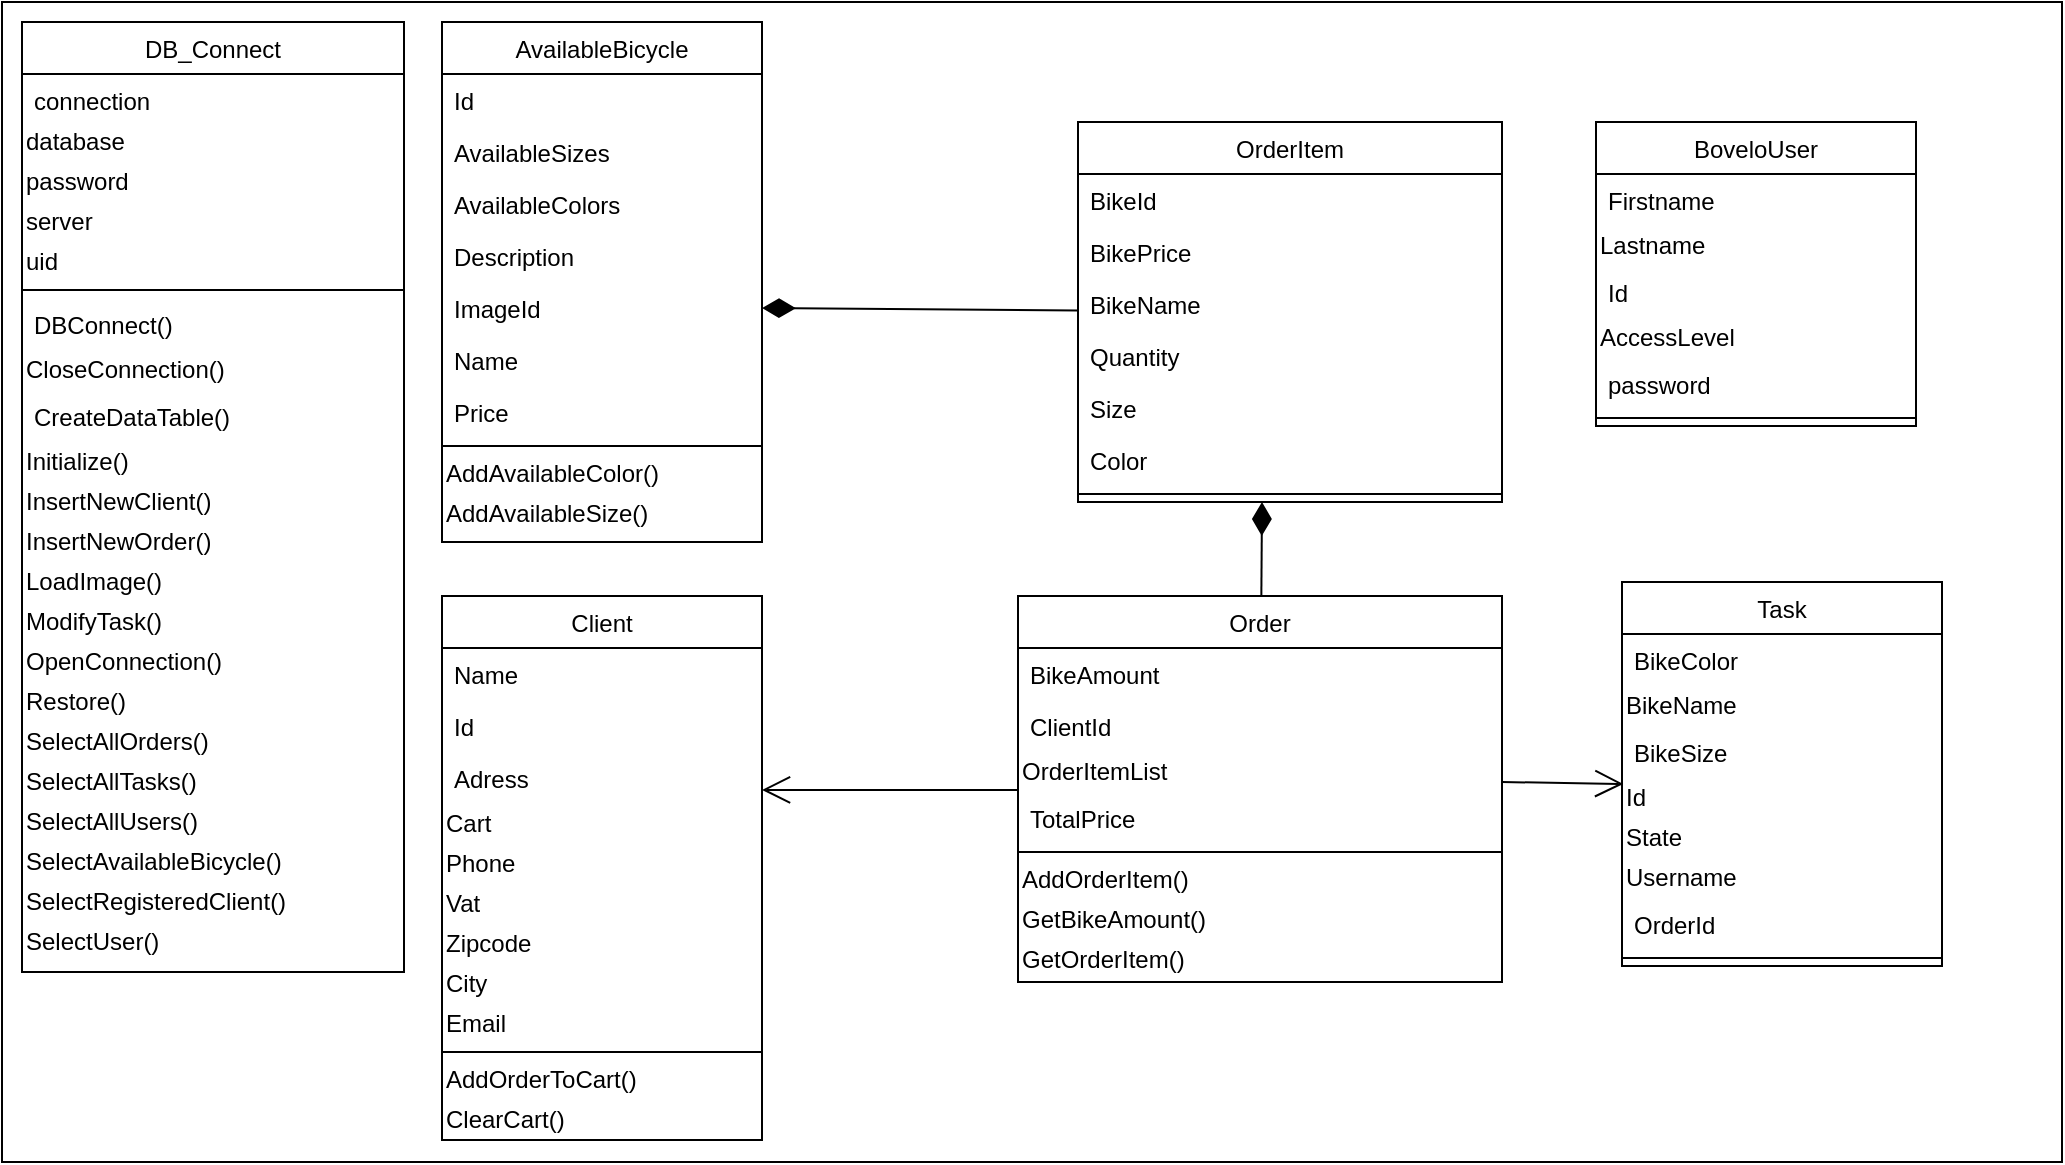 <mxfile version="14.4.4" type="github"><diagram id="C5RBs43oDa-KdzZeNtuy" name="Page-1"><mxGraphModel dx="1662" dy="762" grid="1" gridSize="10" guides="1" tooltips="1" connect="1" arrows="1" fold="1" page="1" pageScale="1" pageWidth="827" pageHeight="1169" math="0" shadow="0"><root><mxCell id="WIyWlLk6GJQsqaUBKTNV-0"/><mxCell id="WIyWlLk6GJQsqaUBKTNV-1" parent="WIyWlLk6GJQsqaUBKTNV-0"/><mxCell id="3mNlz_V_eJk0ZFG1riOn-0" value="" style="rounded=0;whiteSpace=wrap;html=1;" vertex="1" parent="WIyWlLk6GJQsqaUBKTNV-1"><mxGeometry x="30" y="150" width="1030" height="580" as="geometry"/></mxCell><mxCell id="zkfFHV4jXpPFQw0GAbJ--0" value="AvailableBicycle" style="swimlane;fontStyle=0;align=center;verticalAlign=top;childLayout=stackLayout;horizontal=1;startSize=26;horizontalStack=0;resizeParent=1;resizeLast=0;collapsible=1;marginBottom=0;rounded=0;shadow=0;strokeWidth=1;" parent="WIyWlLk6GJQsqaUBKTNV-1" vertex="1"><mxGeometry x="250" y="160" width="160" height="260" as="geometry"><mxRectangle x="230" y="140" width="160" height="26" as="alternateBounds"/></mxGeometry></mxCell><mxCell id="zkfFHV4jXpPFQw0GAbJ--1" value="Id" style="text;align=left;verticalAlign=top;spacingLeft=4;spacingRight=4;overflow=hidden;rotatable=0;points=[[0,0.5],[1,0.5]];portConstraint=eastwest;" parent="zkfFHV4jXpPFQw0GAbJ--0" vertex="1"><mxGeometry y="26" width="160" height="26" as="geometry"/></mxCell><mxCell id="zkfFHV4jXpPFQw0GAbJ--2" value="AvailableSizes" style="text;align=left;verticalAlign=top;spacingLeft=4;spacingRight=4;overflow=hidden;rotatable=0;points=[[0,0.5],[1,0.5]];portConstraint=eastwest;rounded=0;shadow=0;html=0;" parent="zkfFHV4jXpPFQw0GAbJ--0" vertex="1"><mxGeometry y="52" width="160" height="26" as="geometry"/></mxCell><mxCell id="5IjEGjdzJUVW3Y-6-HBs-3" value="AvailableColors" style="text;align=left;verticalAlign=top;spacingLeft=4;spacingRight=4;overflow=hidden;rotatable=0;points=[[0,0.5],[1,0.5]];portConstraint=eastwest;rounded=0;shadow=0;html=0;" parent="zkfFHV4jXpPFQw0GAbJ--0" vertex="1"><mxGeometry y="78" width="160" height="26" as="geometry"/></mxCell><mxCell id="zkfFHV4jXpPFQw0GAbJ--3" value="Description" style="text;align=left;verticalAlign=top;spacingLeft=4;spacingRight=4;overflow=hidden;rotatable=0;points=[[0,0.5],[1,0.5]];portConstraint=eastwest;rounded=0;shadow=0;html=0;" parent="zkfFHV4jXpPFQw0GAbJ--0" vertex="1"><mxGeometry y="104" width="160" height="26" as="geometry"/></mxCell><mxCell id="5IjEGjdzJUVW3Y-6-HBs-0" value="ImageId" style="text;align=left;verticalAlign=top;spacingLeft=4;spacingRight=4;overflow=hidden;rotatable=0;points=[[0,0.5],[1,0.5]];portConstraint=eastwest;rounded=0;shadow=0;html=0;" parent="zkfFHV4jXpPFQw0GAbJ--0" vertex="1"><mxGeometry y="130" width="160" height="26" as="geometry"/></mxCell><mxCell id="5IjEGjdzJUVW3Y-6-HBs-4" value="Name" style="text;align=left;verticalAlign=top;spacingLeft=4;spacingRight=4;overflow=hidden;rotatable=0;points=[[0,0.5],[1,0.5]];portConstraint=eastwest;rounded=0;shadow=0;html=0;" parent="zkfFHV4jXpPFQw0GAbJ--0" vertex="1"><mxGeometry y="156" width="160" height="26" as="geometry"/></mxCell><mxCell id="5IjEGjdzJUVW3Y-6-HBs-25" value="Price" style="text;align=left;verticalAlign=top;spacingLeft=4;spacingRight=4;overflow=hidden;rotatable=0;points=[[0,0.5],[1,0.5]];portConstraint=eastwest;rounded=0;shadow=0;html=0;" parent="zkfFHV4jXpPFQw0GAbJ--0" vertex="1"><mxGeometry y="182" width="160" height="26" as="geometry"/></mxCell><mxCell id="zkfFHV4jXpPFQw0GAbJ--4" value="" style="line;html=1;strokeWidth=1;align=left;verticalAlign=middle;spacingTop=-1;spacingLeft=3;spacingRight=3;rotatable=0;labelPosition=right;points=[];portConstraint=eastwest;" parent="zkfFHV4jXpPFQw0GAbJ--0" vertex="1"><mxGeometry y="208" width="160" height="8" as="geometry"/></mxCell><mxCell id="7hfC4-UhawrkDIS8SEty-41" value="AddAvailableColor()" style="text;html=1;strokeColor=none;fillColor=none;align=left;verticalAlign=middle;whiteSpace=wrap;rounded=0;" parent="zkfFHV4jXpPFQw0GAbJ--0" vertex="1"><mxGeometry y="216" width="160" height="20" as="geometry"/></mxCell><mxCell id="7hfC4-UhawrkDIS8SEty-42" value="AddAvailableSize()" style="text;html=1;strokeColor=none;fillColor=none;align=left;verticalAlign=middle;whiteSpace=wrap;rounded=0;" parent="zkfFHV4jXpPFQw0GAbJ--0" vertex="1"><mxGeometry y="236" width="160" height="20" as="geometry"/></mxCell><mxCell id="zkfFHV4jXpPFQw0GAbJ--6" value="Client" style="swimlane;fontStyle=0;align=center;verticalAlign=top;childLayout=stackLayout;horizontal=1;startSize=26;horizontalStack=0;resizeParent=1;resizeLast=0;collapsible=1;marginBottom=0;rounded=0;shadow=0;strokeWidth=1;" parent="WIyWlLk6GJQsqaUBKTNV-1" vertex="1"><mxGeometry x="250" y="447" width="160" height="272" as="geometry"><mxRectangle x="130" y="380" width="160" height="26" as="alternateBounds"/></mxGeometry></mxCell><mxCell id="zkfFHV4jXpPFQw0GAbJ--7" value="Name" style="text;align=left;verticalAlign=top;spacingLeft=4;spacingRight=4;overflow=hidden;rotatable=0;points=[[0,0.5],[1,0.5]];portConstraint=eastwest;" parent="zkfFHV4jXpPFQw0GAbJ--6" vertex="1"><mxGeometry y="26" width="160" height="26" as="geometry"/></mxCell><mxCell id="zkfFHV4jXpPFQw0GAbJ--8" value="Id" style="text;align=left;verticalAlign=top;spacingLeft=4;spacingRight=4;overflow=hidden;rotatable=0;points=[[0,0.5],[1,0.5]];portConstraint=eastwest;rounded=0;shadow=0;html=0;" parent="zkfFHV4jXpPFQw0GAbJ--6" vertex="1"><mxGeometry y="52" width="160" height="26" as="geometry"/></mxCell><mxCell id="zzUsB0hi2R7uYOPYlmb--7" value="Adress" style="text;align=left;verticalAlign=top;spacingLeft=4;spacingRight=4;overflow=hidden;rotatable=0;points=[[0,0.5],[1,0.5]];portConstraint=eastwest;rounded=0;shadow=0;html=0;" parent="zkfFHV4jXpPFQw0GAbJ--6" vertex="1"><mxGeometry y="78" width="160" height="26" as="geometry"/></mxCell><mxCell id="7hfC4-UhawrkDIS8SEty-28" value="Cart" style="text;html=1;strokeColor=none;fillColor=none;align=left;verticalAlign=middle;whiteSpace=wrap;rounded=0;" parent="zkfFHV4jXpPFQw0GAbJ--6" vertex="1"><mxGeometry y="104" width="160" height="20" as="geometry"/></mxCell><mxCell id="7hfC4-UhawrkDIS8SEty-31" value="Phone" style="text;html=1;strokeColor=none;fillColor=none;align=left;verticalAlign=middle;whiteSpace=wrap;rounded=0;" parent="zkfFHV4jXpPFQw0GAbJ--6" vertex="1"><mxGeometry y="124" width="160" height="20" as="geometry"/></mxCell><mxCell id="7hfC4-UhawrkDIS8SEty-33" value="Vat" style="text;html=1;strokeColor=none;fillColor=none;align=left;verticalAlign=middle;whiteSpace=wrap;rounded=0;" parent="zkfFHV4jXpPFQw0GAbJ--6" vertex="1"><mxGeometry y="144" width="160" height="20" as="geometry"/></mxCell><mxCell id="7hfC4-UhawrkDIS8SEty-32" value="Zipcode" style="text;html=1;strokeColor=none;fillColor=none;align=left;verticalAlign=middle;whiteSpace=wrap;rounded=0;" parent="zkfFHV4jXpPFQw0GAbJ--6" vertex="1"><mxGeometry y="164" width="160" height="20" as="geometry"/></mxCell><mxCell id="7hfC4-UhawrkDIS8SEty-27" value="City" style="text;html=1;strokeColor=none;fillColor=none;align=left;verticalAlign=middle;whiteSpace=wrap;rounded=0;" parent="zkfFHV4jXpPFQw0GAbJ--6" vertex="1"><mxGeometry y="184" width="160" height="20" as="geometry"/></mxCell><mxCell id="7hfC4-UhawrkDIS8SEty-26" value="Email" style="text;html=1;strokeColor=none;fillColor=none;align=left;verticalAlign=middle;whiteSpace=wrap;rounded=0;" parent="zkfFHV4jXpPFQw0GAbJ--6" vertex="1"><mxGeometry y="204" width="160" height="20" as="geometry"/></mxCell><mxCell id="zkfFHV4jXpPFQw0GAbJ--9" value="" style="line;html=1;strokeWidth=1;align=left;verticalAlign=middle;spacingTop=-1;spacingLeft=3;spacingRight=3;rotatable=0;labelPosition=right;points=[];portConstraint=eastwest;" parent="zkfFHV4jXpPFQw0GAbJ--6" vertex="1"><mxGeometry y="224" width="160" height="8" as="geometry"/></mxCell><mxCell id="7hfC4-UhawrkDIS8SEty-29" value="AddOrderToCart()" style="text;html=1;strokeColor=none;fillColor=none;align=left;verticalAlign=middle;whiteSpace=wrap;rounded=0;" parent="zkfFHV4jXpPFQw0GAbJ--6" vertex="1"><mxGeometry y="232" width="160" height="20" as="geometry"/></mxCell><mxCell id="7hfC4-UhawrkDIS8SEty-30" value="ClearCart()" style="text;html=1;strokeColor=none;fillColor=none;align=left;verticalAlign=middle;whiteSpace=wrap;rounded=0;" parent="zkfFHV4jXpPFQw0GAbJ--6" vertex="1"><mxGeometry y="252" width="160" height="20" as="geometry"/></mxCell><mxCell id="zkfFHV4jXpPFQw0GAbJ--17" value="OrderItem" style="swimlane;fontStyle=0;align=center;verticalAlign=top;childLayout=stackLayout;horizontal=1;startSize=26;horizontalStack=0;resizeParent=1;resizeLast=0;collapsible=1;marginBottom=0;rounded=0;shadow=0;strokeWidth=1;" parent="WIyWlLk6GJQsqaUBKTNV-1" vertex="1"><mxGeometry x="568" y="210" width="212" height="190" as="geometry"><mxRectangle x="550" y="140" width="160" height="26" as="alternateBounds"/></mxGeometry></mxCell><mxCell id="zkfFHV4jXpPFQw0GAbJ--19" value="BikeId" style="text;align=left;verticalAlign=top;spacingLeft=4;spacingRight=4;overflow=hidden;rotatable=0;points=[[0,0.5],[1,0.5]];portConstraint=eastwest;rounded=0;shadow=0;html=0;" parent="zkfFHV4jXpPFQw0GAbJ--17" vertex="1"><mxGeometry y="26" width="212" height="26" as="geometry"/></mxCell><mxCell id="5IjEGjdzJUVW3Y-6-HBs-24" value="BikePrice" style="text;align=left;verticalAlign=top;spacingLeft=4;spacingRight=4;overflow=hidden;rotatable=0;points=[[0,0.5],[1,0.5]];portConstraint=eastwest;rounded=0;shadow=0;html=0;" parent="zkfFHV4jXpPFQw0GAbJ--17" vertex="1"><mxGeometry y="52" width="212" height="26" as="geometry"/></mxCell><mxCell id="zzUsB0hi2R7uYOPYlmb--0" value="BikeName" style="text;align=left;verticalAlign=top;spacingLeft=4;spacingRight=4;overflow=hidden;rotatable=0;points=[[0,0.5],[1,0.5]];portConstraint=eastwest;rounded=0;shadow=0;html=0;" parent="zkfFHV4jXpPFQw0GAbJ--17" vertex="1"><mxGeometry y="78" width="212" height="26" as="geometry"/></mxCell><mxCell id="zkfFHV4jXpPFQw0GAbJ--18" value="Quantity" style="text;align=left;verticalAlign=top;spacingLeft=4;spacingRight=4;overflow=hidden;rotatable=0;points=[[0,0.5],[1,0.5]];portConstraint=eastwest;" parent="zkfFHV4jXpPFQw0GAbJ--17" vertex="1"><mxGeometry y="104" width="212" height="26" as="geometry"/></mxCell><mxCell id="5IjEGjdzJUVW3Y-6-HBs-27" value="Size" style="text;align=left;verticalAlign=top;spacingLeft=4;spacingRight=4;overflow=hidden;rotatable=0;points=[[0,0.5],[1,0.5]];portConstraint=eastwest;rounded=0;shadow=0;html=0;" parent="zkfFHV4jXpPFQw0GAbJ--17" vertex="1"><mxGeometry y="130" width="212" height="26" as="geometry"/></mxCell><mxCell id="5IjEGjdzJUVW3Y-6-HBs-26" value="Color" style="text;align=left;verticalAlign=top;spacingLeft=4;spacingRight=4;overflow=hidden;rotatable=0;points=[[0,0.5],[1,0.5]];portConstraint=eastwest;rounded=0;shadow=0;html=0;" parent="zkfFHV4jXpPFQw0GAbJ--17" vertex="1"><mxGeometry y="156" width="212" height="26" as="geometry"/></mxCell><mxCell id="zkfFHV4jXpPFQw0GAbJ--23" value="" style="line;html=1;strokeWidth=1;align=left;verticalAlign=middle;spacingTop=-1;spacingLeft=3;spacingRight=3;rotatable=0;labelPosition=right;points=[];portConstraint=eastwest;" parent="zkfFHV4jXpPFQw0GAbJ--17" vertex="1"><mxGeometry y="182" width="212" height="8" as="geometry"/></mxCell><mxCell id="5IjEGjdzJUVW3Y-6-HBs-9" value="Order" style="swimlane;fontStyle=0;align=center;verticalAlign=top;childLayout=stackLayout;horizontal=1;startSize=26;horizontalStack=0;resizeParent=1;resizeLast=0;collapsible=1;marginBottom=0;rounded=0;shadow=0;strokeWidth=1;" parent="WIyWlLk6GJQsqaUBKTNV-1" vertex="1"><mxGeometry x="538" y="447" width="242" height="193" as="geometry"><mxRectangle x="550" y="140" width="160" height="26" as="alternateBounds"/></mxGeometry></mxCell><mxCell id="5IjEGjdzJUVW3Y-6-HBs-11" value="BikeAmount" style="text;align=left;verticalAlign=top;spacingLeft=4;spacingRight=4;overflow=hidden;rotatable=0;points=[[0,0.5],[1,0.5]];portConstraint=eastwest;rounded=0;shadow=0;html=0;" parent="5IjEGjdzJUVW3Y-6-HBs-9" vertex="1"><mxGeometry y="26" width="242" height="26" as="geometry"/></mxCell><mxCell id="5IjEGjdzJUVW3Y-6-HBs-12" value="ClientId" style="text;align=left;verticalAlign=top;spacingLeft=4;spacingRight=4;overflow=hidden;rotatable=0;points=[[0,0.5],[1,0.5]];portConstraint=eastwest;rounded=0;shadow=0;html=0;" parent="5IjEGjdzJUVW3Y-6-HBs-9" vertex="1"><mxGeometry y="52" width="242" height="26" as="geometry"/></mxCell><mxCell id="7hfC4-UhawrkDIS8SEty-34" value="OrderItemList" style="text;html=1;strokeColor=none;fillColor=none;align=left;verticalAlign=middle;whiteSpace=wrap;rounded=0;" parent="5IjEGjdzJUVW3Y-6-HBs-9" vertex="1"><mxGeometry y="78" width="242" height="20" as="geometry"/></mxCell><mxCell id="5IjEGjdzJUVW3Y-6-HBs-23" value="TotalPrice" style="text;align=left;verticalAlign=top;spacingLeft=4;spacingRight=4;overflow=hidden;rotatable=0;points=[[0,0.5],[1,0.5]];portConstraint=eastwest;rounded=0;shadow=0;html=0;" parent="5IjEGjdzJUVW3Y-6-HBs-9" vertex="1"><mxGeometry y="98" width="242" height="26" as="geometry"/></mxCell><mxCell id="5IjEGjdzJUVW3Y-6-HBs-13" value="" style="line;html=1;strokeWidth=1;align=left;verticalAlign=middle;spacingTop=-1;spacingLeft=3;spacingRight=3;rotatable=0;labelPosition=right;points=[];portConstraint=eastwest;" parent="5IjEGjdzJUVW3Y-6-HBs-9" vertex="1"><mxGeometry y="124" width="242" height="8" as="geometry"/></mxCell><mxCell id="7hfC4-UhawrkDIS8SEty-35" value="AddOrderItem()" style="text;html=1;strokeColor=none;fillColor=none;align=left;verticalAlign=middle;whiteSpace=wrap;rounded=0;" parent="5IjEGjdzJUVW3Y-6-HBs-9" vertex="1"><mxGeometry y="132" width="242" height="20" as="geometry"/></mxCell><mxCell id="7hfC4-UhawrkDIS8SEty-36" value="GetBikeAmount()" style="text;html=1;strokeColor=none;fillColor=none;align=left;verticalAlign=middle;whiteSpace=wrap;rounded=0;" parent="5IjEGjdzJUVW3Y-6-HBs-9" vertex="1"><mxGeometry y="152" width="242" height="20" as="geometry"/></mxCell><mxCell id="7hfC4-UhawrkDIS8SEty-37" value="GetOrderItem()" style="text;html=1;strokeColor=none;fillColor=none;align=left;verticalAlign=middle;whiteSpace=wrap;rounded=0;" parent="5IjEGjdzJUVW3Y-6-HBs-9" vertex="1"><mxGeometry y="172" width="242" height="20" as="geometry"/></mxCell><mxCell id="5IjEGjdzJUVW3Y-6-HBs-16" value="BoveloUser" style="swimlane;fontStyle=0;align=center;verticalAlign=top;childLayout=stackLayout;horizontal=1;startSize=26;horizontalStack=0;resizeParent=1;resizeLast=0;collapsible=1;marginBottom=0;rounded=0;shadow=0;strokeWidth=1;" parent="WIyWlLk6GJQsqaUBKTNV-1" vertex="1"><mxGeometry x="827" y="210" width="160" height="152" as="geometry"><mxRectangle x="130" y="380" width="160" height="26" as="alternateBounds"/></mxGeometry></mxCell><mxCell id="5IjEGjdzJUVW3Y-6-HBs-17" value="Firstname" style="text;align=left;verticalAlign=top;spacingLeft=4;spacingRight=4;overflow=hidden;rotatable=0;points=[[0,0.5],[1,0.5]];portConstraint=eastwest;" parent="5IjEGjdzJUVW3Y-6-HBs-16" vertex="1"><mxGeometry y="26" width="160" height="26" as="geometry"/></mxCell><mxCell id="7hfC4-UhawrkDIS8SEty-39" value="Lastname" style="text;html=1;strokeColor=none;fillColor=none;align=left;verticalAlign=middle;whiteSpace=wrap;rounded=0;" parent="5IjEGjdzJUVW3Y-6-HBs-16" vertex="1"><mxGeometry y="52" width="160" height="20" as="geometry"/></mxCell><mxCell id="5IjEGjdzJUVW3Y-6-HBs-18" value="Id" style="text;align=left;verticalAlign=top;spacingLeft=4;spacingRight=4;overflow=hidden;rotatable=0;points=[[0,0.5],[1,0.5]];portConstraint=eastwest;rounded=0;shadow=0;html=0;" parent="5IjEGjdzJUVW3Y-6-HBs-16" vertex="1"><mxGeometry y="72" width="160" height="26" as="geometry"/></mxCell><mxCell id="7hfC4-UhawrkDIS8SEty-40" value="AccessLevel" style="text;html=1;strokeColor=none;fillColor=none;align=left;verticalAlign=middle;whiteSpace=wrap;rounded=0;" parent="5IjEGjdzJUVW3Y-6-HBs-16" vertex="1"><mxGeometry y="98" width="160" height="20" as="geometry"/></mxCell><mxCell id="5IjEGjdzJUVW3Y-6-HBs-19" value="password" style="text;align=left;verticalAlign=top;spacingLeft=4;spacingRight=4;overflow=hidden;rotatable=0;points=[[0,0.5],[1,0.5]];portConstraint=eastwest;rounded=0;shadow=0;html=0;" parent="5IjEGjdzJUVW3Y-6-HBs-16" vertex="1"><mxGeometry y="118" width="160" height="26" as="geometry"/></mxCell><mxCell id="5IjEGjdzJUVW3Y-6-HBs-20" value="" style="line;html=1;strokeWidth=1;align=left;verticalAlign=middle;spacingTop=-1;spacingLeft=3;spacingRight=3;rotatable=0;labelPosition=right;points=[];portConstraint=eastwest;" parent="5IjEGjdzJUVW3Y-6-HBs-16" vertex="1"><mxGeometry y="144" width="160" height="8" as="geometry"/></mxCell><mxCell id="5IjEGjdzJUVW3Y-6-HBs-21" value="" style="endArrow=diamondThin;html=1;startArrow=none;startFill=0;targetPerimeterSpacing=0;sourcePerimeterSpacing=0;strokeWidth=1;startSize=14;endSize=14;endFill=1;" parent="WIyWlLk6GJQsqaUBKTNV-1" source="5IjEGjdzJUVW3Y-6-HBs-9" edge="1"><mxGeometry width="50" height="50" relative="1" as="geometry"><mxPoint x="490" y="235" as="sourcePoint"/><mxPoint x="660" y="400" as="targetPoint"/><Array as="points"/></mxGeometry></mxCell><mxCell id="5IjEGjdzJUVW3Y-6-HBs-30" value="DB_Connect" style="swimlane;fontStyle=0;align=center;verticalAlign=top;childLayout=stackLayout;horizontal=1;startSize=26;horizontalStack=0;resizeParent=1;resizeLast=0;collapsible=1;marginBottom=0;rounded=0;shadow=0;strokeWidth=1;" parent="WIyWlLk6GJQsqaUBKTNV-1" vertex="1"><mxGeometry x="40" y="160" width="191" height="475" as="geometry"><mxRectangle x="340" y="380" width="170" height="26" as="alternateBounds"/></mxGeometry></mxCell><mxCell id="5IjEGjdzJUVW3Y-6-HBs-31" value="connection&#10;" style="text;align=left;verticalAlign=top;spacingLeft=4;spacingRight=4;overflow=hidden;rotatable=0;points=[[0,0.5],[1,0.5]];portConstraint=eastwest;" parent="5IjEGjdzJUVW3Y-6-HBs-30" vertex="1"><mxGeometry y="26" width="191" height="24" as="geometry"/></mxCell><mxCell id="7hfC4-UhawrkDIS8SEty-0" value="database" style="text;html=1;strokeColor=none;fillColor=none;align=left;verticalAlign=middle;whiteSpace=wrap;rounded=0;" parent="5IjEGjdzJUVW3Y-6-HBs-30" vertex="1"><mxGeometry y="50" width="191" height="20" as="geometry"/></mxCell><mxCell id="7hfC4-UhawrkDIS8SEty-3" value="password" style="text;html=1;strokeColor=none;fillColor=none;align=left;verticalAlign=middle;whiteSpace=wrap;rounded=0;" parent="5IjEGjdzJUVW3Y-6-HBs-30" vertex="1"><mxGeometry y="70" width="191" height="20" as="geometry"/></mxCell><mxCell id="7hfC4-UhawrkDIS8SEty-1" value="server" style="text;html=1;strokeColor=none;fillColor=none;align=left;verticalAlign=middle;whiteSpace=wrap;rounded=0;" parent="5IjEGjdzJUVW3Y-6-HBs-30" vertex="1"><mxGeometry y="90" width="191" height="20" as="geometry"/></mxCell><mxCell id="7hfC4-UhawrkDIS8SEty-2" value="uid" style="text;html=1;strokeColor=none;fillColor=none;align=left;verticalAlign=middle;whiteSpace=wrap;rounded=0;" parent="5IjEGjdzJUVW3Y-6-HBs-30" vertex="1"><mxGeometry y="110" width="191" height="20" as="geometry"/></mxCell><mxCell id="5IjEGjdzJUVW3Y-6-HBs-32" value="" style="line;html=1;strokeWidth=1;align=left;verticalAlign=middle;spacingTop=-1;spacingLeft=3;spacingRight=3;rotatable=0;labelPosition=right;points=[];portConstraint=eastwest;" parent="5IjEGjdzJUVW3Y-6-HBs-30" vertex="1"><mxGeometry y="130" width="191" height="8" as="geometry"/></mxCell><mxCell id="zzUsB0hi2R7uYOPYlmb--5" value="DBConnect()" style="text;align=left;verticalAlign=top;spacingLeft=4;spacingRight=4;overflow=hidden;rotatable=0;points=[[0,0.5],[1,0.5]];portConstraint=eastwest;" parent="5IjEGjdzJUVW3Y-6-HBs-30" vertex="1"><mxGeometry y="138" width="191" height="26" as="geometry"/></mxCell><mxCell id="7hfC4-UhawrkDIS8SEty-4" value="CloseConnection()" style="text;html=1;align=left;verticalAlign=middle;resizable=0;points=[];autosize=1;" parent="5IjEGjdzJUVW3Y-6-HBs-30" vertex="1"><mxGeometry y="164" width="191" height="20" as="geometry"/></mxCell><mxCell id="zzUsB0hi2R7uYOPYlmb--3" value="CreateDataTable()" style="text;align=left;verticalAlign=top;spacingLeft=4;spacingRight=4;overflow=hidden;rotatable=0;points=[[0,0.5],[1,0.5]];portConstraint=eastwest;" parent="5IjEGjdzJUVW3Y-6-HBs-30" vertex="1"><mxGeometry y="184" width="191" height="26" as="geometry"/></mxCell><mxCell id="7hfC4-UhawrkDIS8SEty-5" value="Initialize()" style="text;html=1;strokeColor=none;fillColor=none;align=left;verticalAlign=middle;whiteSpace=wrap;rounded=0;" parent="5IjEGjdzJUVW3Y-6-HBs-30" vertex="1"><mxGeometry y="210" width="191" height="20" as="geometry"/></mxCell><mxCell id="7hfC4-UhawrkDIS8SEty-11" value="InsertNewClient()" style="text;html=1;strokeColor=none;fillColor=none;align=left;verticalAlign=middle;whiteSpace=wrap;rounded=0;" parent="5IjEGjdzJUVW3Y-6-HBs-30" vertex="1"><mxGeometry y="230" width="191" height="20" as="geometry"/></mxCell><mxCell id="7hfC4-UhawrkDIS8SEty-6" value="InsertNewOrder()" style="text;html=1;strokeColor=none;fillColor=none;align=left;verticalAlign=middle;whiteSpace=wrap;rounded=0;" parent="5IjEGjdzJUVW3Y-6-HBs-30" vertex="1"><mxGeometry y="250" width="191" height="20" as="geometry"/></mxCell><mxCell id="7hfC4-UhawrkDIS8SEty-12" value="LoadImage()" style="text;html=1;strokeColor=none;fillColor=none;align=left;verticalAlign=middle;whiteSpace=wrap;rounded=0;" parent="5IjEGjdzJUVW3Y-6-HBs-30" vertex="1"><mxGeometry y="270" width="191" height="20" as="geometry"/></mxCell><mxCell id="7hfC4-UhawrkDIS8SEty-7" value="ModifyTask()" style="text;html=1;strokeColor=none;fillColor=none;align=left;verticalAlign=middle;whiteSpace=wrap;rounded=0;" parent="5IjEGjdzJUVW3Y-6-HBs-30" vertex="1"><mxGeometry y="290" width="191" height="20" as="geometry"/></mxCell><mxCell id="7hfC4-UhawrkDIS8SEty-9" value="OpenConnection()" style="text;html=1;strokeColor=none;fillColor=none;align=left;verticalAlign=middle;whiteSpace=wrap;rounded=0;" parent="5IjEGjdzJUVW3Y-6-HBs-30" vertex="1"><mxGeometry y="310" width="191" height="20" as="geometry"/></mxCell><mxCell id="7hfC4-UhawrkDIS8SEty-8" value="Restore()" style="text;html=1;strokeColor=none;fillColor=none;align=left;verticalAlign=middle;whiteSpace=wrap;rounded=0;" parent="5IjEGjdzJUVW3Y-6-HBs-30" vertex="1"><mxGeometry y="330" width="191" height="20" as="geometry"/></mxCell><mxCell id="7hfC4-UhawrkDIS8SEty-10" value="SelectAllOrders()" style="text;html=1;strokeColor=none;fillColor=none;align=left;verticalAlign=middle;whiteSpace=wrap;rounded=0;" parent="5IjEGjdzJUVW3Y-6-HBs-30" vertex="1"><mxGeometry y="350" width="191" height="20" as="geometry"/></mxCell><mxCell id="7hfC4-UhawrkDIS8SEty-16" value="&lt;span&gt;SelectAllTasks()&lt;/span&gt;" style="text;html=1;align=left;verticalAlign=middle;resizable=0;points=[];autosize=1;" parent="5IjEGjdzJUVW3Y-6-HBs-30" vertex="1"><mxGeometry y="370" width="191" height="20" as="geometry"/></mxCell><mxCell id="7hfC4-UhawrkDIS8SEty-17" value="SelectAllUsers()" style="text;html=1;strokeColor=none;fillColor=none;align=left;verticalAlign=middle;whiteSpace=wrap;rounded=0;" parent="5IjEGjdzJUVW3Y-6-HBs-30" vertex="1"><mxGeometry y="390" width="191" height="20" as="geometry"/></mxCell><mxCell id="7hfC4-UhawrkDIS8SEty-18" value="SelectAvailableBicycle()" style="text;html=1;strokeColor=none;fillColor=none;align=left;verticalAlign=middle;whiteSpace=wrap;rounded=0;" parent="5IjEGjdzJUVW3Y-6-HBs-30" vertex="1"><mxGeometry y="410" width="191" height="20" as="geometry"/></mxCell><mxCell id="7hfC4-UhawrkDIS8SEty-19" value="SelectRegisteredClient()" style="text;html=1;strokeColor=none;fillColor=none;align=left;verticalAlign=middle;whiteSpace=wrap;rounded=0;" parent="5IjEGjdzJUVW3Y-6-HBs-30" vertex="1"><mxGeometry y="430" width="191" height="20" as="geometry"/></mxCell><mxCell id="7hfC4-UhawrkDIS8SEty-20" value="SelectUser()" style="text;html=1;strokeColor=none;fillColor=none;align=left;verticalAlign=middle;whiteSpace=wrap;rounded=0;" parent="5IjEGjdzJUVW3Y-6-HBs-30" vertex="1"><mxGeometry y="450" width="191" height="20" as="geometry"/></mxCell><mxCell id="zzUsB0hi2R7uYOPYlmb--15" value="" style="endArrow=none;html=1;strokeWidth=1;startArrow=diamondThin;startFill=1;endFill=0;endSize=9;startSize=14;" parent="WIyWlLk6GJQsqaUBKTNV-1" target="zkfFHV4jXpPFQw0GAbJ--17" edge="1"><mxGeometry width="50" height="50" relative="1" as="geometry"><mxPoint x="410" y="303" as="sourcePoint"/><mxPoint x="558" y="513.714" as="targetPoint"/></mxGeometry></mxCell><mxCell id="7hfC4-UhawrkDIS8SEty-43" value="Task" style="swimlane;fontStyle=0;align=center;verticalAlign=top;childLayout=stackLayout;horizontal=1;startSize=26;horizontalStack=0;resizeParent=1;resizeLast=0;collapsible=1;marginBottom=0;rounded=0;shadow=0;strokeWidth=1;" parent="WIyWlLk6GJQsqaUBKTNV-1" vertex="1"><mxGeometry x="840" y="440" width="160" height="192" as="geometry"><mxRectangle x="130" y="380" width="160" height="26" as="alternateBounds"/></mxGeometry></mxCell><mxCell id="7hfC4-UhawrkDIS8SEty-44" value="BikeColor" style="text;align=left;verticalAlign=top;spacingLeft=4;spacingRight=4;overflow=hidden;rotatable=0;points=[[0,0.5],[1,0.5]];portConstraint=eastwest;" parent="7hfC4-UhawrkDIS8SEty-43" vertex="1"><mxGeometry y="26" width="160" height="26" as="geometry"/></mxCell><mxCell id="7hfC4-UhawrkDIS8SEty-45" value="BikeName" style="text;html=1;strokeColor=none;fillColor=none;align=left;verticalAlign=middle;whiteSpace=wrap;rounded=0;" parent="7hfC4-UhawrkDIS8SEty-43" vertex="1"><mxGeometry y="52" width="160" height="20" as="geometry"/></mxCell><mxCell id="7hfC4-UhawrkDIS8SEty-46" value="BikeSize" style="text;align=left;verticalAlign=top;spacingLeft=4;spacingRight=4;overflow=hidden;rotatable=0;points=[[0,0.5],[1,0.5]];portConstraint=eastwest;rounded=0;shadow=0;html=0;" parent="7hfC4-UhawrkDIS8SEty-43" vertex="1"><mxGeometry y="72" width="160" height="26" as="geometry"/></mxCell><mxCell id="7hfC4-UhawrkDIS8SEty-47" value="Id" style="text;html=1;strokeColor=none;fillColor=none;align=left;verticalAlign=middle;whiteSpace=wrap;rounded=0;" parent="7hfC4-UhawrkDIS8SEty-43" vertex="1"><mxGeometry y="98" width="160" height="20" as="geometry"/></mxCell><mxCell id="7hfC4-UhawrkDIS8SEty-50" value="State" style="text;html=1;strokeColor=none;fillColor=none;align=left;verticalAlign=middle;whiteSpace=wrap;rounded=0;" parent="7hfC4-UhawrkDIS8SEty-43" vertex="1"><mxGeometry y="118" width="160" height="20" as="geometry"/></mxCell><mxCell id="7hfC4-UhawrkDIS8SEty-51" value="Username" style="text;html=1;strokeColor=none;fillColor=none;align=left;verticalAlign=middle;whiteSpace=wrap;rounded=0;" parent="7hfC4-UhawrkDIS8SEty-43" vertex="1"><mxGeometry y="138" width="160" height="20" as="geometry"/></mxCell><mxCell id="7hfC4-UhawrkDIS8SEty-48" value="OrderId" style="text;align=left;verticalAlign=top;spacingLeft=4;spacingRight=4;overflow=hidden;rotatable=0;points=[[0,0.5],[1,0.5]];portConstraint=eastwest;rounded=0;shadow=0;html=0;" parent="7hfC4-UhawrkDIS8SEty-43" vertex="1"><mxGeometry y="158" width="160" height="26" as="geometry"/></mxCell><mxCell id="7hfC4-UhawrkDIS8SEty-49" value="" style="line;html=1;strokeWidth=1;align=left;verticalAlign=middle;spacingTop=-1;spacingLeft=3;spacingRight=3;rotatable=0;labelPosition=right;points=[];portConstraint=eastwest;" parent="7hfC4-UhawrkDIS8SEty-43" vertex="1"><mxGeometry y="184" width="160" height="8" as="geometry"/></mxCell><mxCell id="7hfC4-UhawrkDIS8SEty-54" value="" style="endArrow=open;endFill=1;endSize=12;html=1;exitX=1;exitY=0.75;exitDx=0;exitDy=0;entryX=0.004;entryY=1.115;entryDx=0;entryDy=0;entryPerimeter=0;" parent="WIyWlLk6GJQsqaUBKTNV-1" source="7hfC4-UhawrkDIS8SEty-34" target="7hfC4-UhawrkDIS8SEty-46" edge="1"><mxGeometry width="160" relative="1" as="geometry"><mxPoint x="780" y="760" as="sourcePoint"/><mxPoint x="940" y="760" as="targetPoint"/></mxGeometry></mxCell><mxCell id="7hfC4-UhawrkDIS8SEty-57" value="" style="endArrow=open;endFill=1;endSize=12;html=1;exitX=1;exitY=0.75;exitDx=0;exitDy=0;entryX=1;entryY=0.73;entryDx=0;entryDy=0;entryPerimeter=0;" parent="WIyWlLk6GJQsqaUBKTNV-1" target="zzUsB0hi2R7uYOPYlmb--7" edge="1"><mxGeometry width="160" relative="1" as="geometry"><mxPoint x="538.0" y="543.99" as="sourcePoint"/><mxPoint x="477.36" y="543" as="targetPoint"/></mxGeometry></mxCell></root></mxGraphModel></diagram></mxfile>